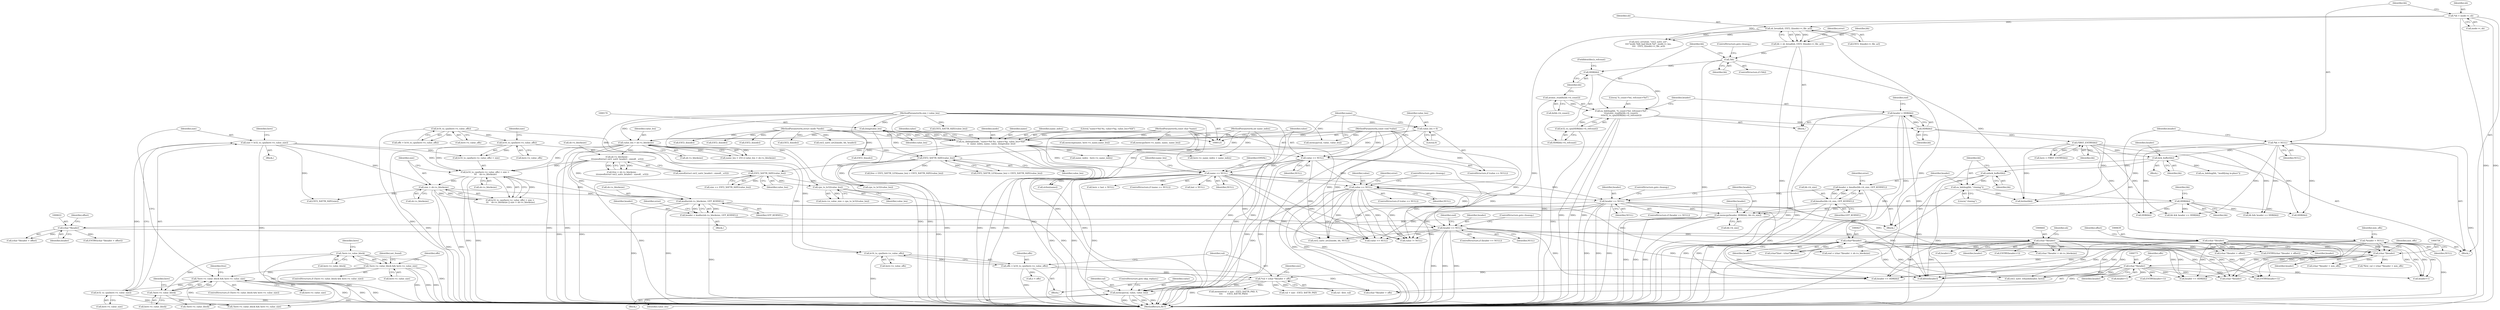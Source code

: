 digraph "0_linux_be0726d33cb8f411945884664924bed3cb8c70ee_10@API" {
"1000802" [label="(Call,memcpy(val, value, value_len))"];
"1000767" [label="(Call,*val = (char *)header + offs)"];
"1000770" [label="(Call,(char *)header)"];
"1000755" [label="(Call,(char *)header)"];
"1000426" [label="(Call,(char*)header)"];
"1000244" [label="(Call,header = HDR(bh))"];
"1000246" [label="(Call,HDR(bh))"];
"1000231" [label="(Call,ea_bdebug(bh, \"b_count=%d, refcount=%d\",\n\t\t\tatomic_read(&(bh->b_count)),\n\t\t\tle32_to_cpu(HDR(bh)->h_refcount)))"];
"1000241" [label="(Call,HDR(bh))"];
"1000228" [label="(Call,!bh)"];
"1000215" [label="(Call,bh = sb_bread(sb, EXT2_I(inode)->i_file_acl))"];
"1000217" [label="(Call,sb_bread(sb, EXT2_I(inode)->i_file_acl))"];
"1000134" [label="(Call,*sb = inode->i_sb)"];
"1000234" [label="(Call,atomic_read(&(bh->b_count)))"];
"1000239" [label="(Call,le32_to_cpu(HDR(bh)->h_refcount))"];
"1000638" [label="(Call,(char *)header)"];
"1000621" [label="(Call,(char *)header)"];
"1000595" [label="(Call,memcpy(header, HDR(bh), bh->b_size))"];
"1000591" [label="(Call,header == NULL)"];
"1000579" [label="(Call,header = kmalloc(bh->b_size, GFP_KERNEL))"];
"1000581" [label="(Call,kmalloc(bh->b_size, GFP_KERNEL))"];
"1000180" [label="(Call,name == NULL)"];
"1000163" [label="(Call,ea_idebug(inode, \"name=%d.%s, value=%p, value_len=%ld\",\n\t\t  name_index, name, value, (long)value_len))"];
"1000126" [label="(MethodParameterIn,struct inode *inode)"];
"1000127" [label="(MethodParameterIn,int name_index)"];
"1000128" [label="(MethodParameterIn,const char *name)"];
"1000129" [label="(MethodParameterIn,const void *value)"];
"1000169" [label="(Call,(long)value_len)"];
"1000130" [label="(MethodParameterIn,size_t value_len)"];
"1000173" [label="(Call,value == NULL)"];
"1000465" [label="(Call,value == NULL)"];
"1000597" [label="(Call,HDR(bh))"];
"1000576" [label="(Call,ea_bdebug(bh, \"cloning\"))"];
"1000574" [label="(Call,unlock_buffer(bh))"];
"1000550" [label="(Call,lock_buffer(bh))"];
"1000291" [label="(Call,FIRST_ENTRY(bh))"];
"1000140" [label="(Call,*bh = NULL)"];
"1000144" [label="(Call,*header = NULL)"];
"1000663" [label="(Call,(char *)header)"];
"1000656" [label="(Call,header == NULL)"];
"1000644" [label="(Call,header = kzalloc(sb->s_blocksize, GFP_KERNEL))"];
"1000646" [label="(Call,kzalloc(sb->s_blocksize, GFP_KERNEL))"];
"1000435" [label="(Call,sb->s_blocksize -\n\t\t\tsizeof(struct ext2_xattr_header) - sizeof(__u32))"];
"1000195" [label="(Call,value_len > sb->s_blocksize)"];
"1000176" [label="(Call,value_len = 0)"];
"1000499" [label="(Call,le16_to_cpu(here->e_value_offs) + size > \n\t\t\t    sb->s_blocksize)"];
"1000501" [label="(Call,le16_to_cpu(here->e_value_offs))"];
"1000323" [label="(Call,le16_to_cpu(here->e_value_offs))"];
"1000491" [label="(Call,size = le32_to_cpu(here->e_value_size))"];
"1000493" [label="(Call,le32_to_cpu(here->e_value_size))"];
"1000481" [label="(Call,!here->e_value_block && here->e_value_size)"];
"1000482" [label="(Call,!here->e_value_block)"];
"1000312" [label="(Call,!here->e_value_block)"];
"1000311" [label="(Call,!here->e_value_block && here->e_value_size)"];
"1000509" [label="(Call,size > sb->s_blocksize)"];
"1000760" [label="(Call,offs = le16_to_cpu(here->e_value_offs))"];
"1000762" [label="(Call,le16_to_cpu(here->e_value_offs))"];
"1000792" [label="(Call,cpu_to_le32(value_len))"];
"1000785" [label="(Call,EXT2_XATTR_SIZE(value_len))"];
"1000533" [label="(Call,EXT2_XATTR_SIZE(value_len))"];
"1000129" [label="(MethodParameterIn,const void *value)"];
"1000233" [label="(Literal,\"b_count=%d, refcount=%d\")"];
"1000980" [label="(Call,ext2_xattr_rehash(header, here))"];
"1000574" [label="(Call,unlock_buffer(bh))"];
"1000770" [label="(Call,(char *)header)"];
"1000620" [label="(Call,(char *)header + offset)"];
"1000763" [label="(Call,here->e_value_offs)"];
"1001019" [label="(MethodReturn,RET)"];
"1000249" [label="(Identifier,end)"];
"1000182" [label="(Identifier,NULL)"];
"1000482" [label="(Call,!here->e_value_block)"];
"1000783" [label="(Call,size == EXT2_XATTR_SIZE(value_len))"];
"1000575" [label="(Identifier,bh)"];
"1000444" [label="(Call,here = last = NULL)"];
"1000598" [label="(Identifier,bh)"];
"1000568" [label="(Block,)"];
"1000911" [label="(Call,cpu_to_le32(value_len))"];
"1000788" [label="(Call,here->e_value_size = cpu_to_le32(value_len))"];
"1000925" [label="(Call,(char *)header)"];
"1000128" [label="(MethodParameterIn,const char *name)"];
"1000168" [label="(Identifier,value)"];
"1000599" [label="(Call,bh->b_size)"];
"1000581" [label="(Call,kmalloc(bh->b_size, GFP_KERNEL))"];
"1000195" [label="(Call,value_len > sb->s_blocksize)"];
"1000988" [label="(Call,HDR(bh))"];
"1000555" [label="(Identifier,header)"];
"1000173" [label="(Call,value == NULL)"];
"1000134" [label="(Call,*sb = inode->i_sb)"];
"1000135" [label="(Identifier,sb)"];
"1000594" [label="(ControlStructure,goto cleanup;)"];
"1000689" [label="(Call,ENTRY(header+1))"];
"1000829" [label="(Call,ENTRY(header+1))"];
"1000241" [label="(Call,HDR(bh))"];
"1000164" [label="(Identifier,inode)"];
"1000592" [label="(Identifier,header)"];
"1000216" [label="(Identifier,bh)"];
"1000321" [label="(Call,offs = le16_to_cpu(here->e_value_offs))"];
"1000658" [label="(Identifier,NULL)"];
"1000757" [label="(Identifier,header)"];
"1000175" [label="(Identifier,NULL)"];
"1000231" [label="(Call,ea_bdebug(bh, \"b_count=%d, refcount=%d\",\n\t\t\tatomic_read(&(bh->b_count)),\n\t\t\tle32_to_cpu(HDR(bh)->h_refcount)))"];
"1000243" [label="(FieldIdentifier,h_refcount)"];
"1000585" [label="(Identifier,GFP_KERNEL)"];
"1001014" [label="(Call,EXT2_I(inode))"];
"1000242" [label="(Identifier,bh)"];
"1000178" [label="(Literal,0)"];
"1000528" [label="(Call,free < EXT2_XATTR_LEN(name_len) + EXT2_XATTR_SIZE(value_len))"];
"1000219" [label="(Call,EXT2_I(inode)->i_file_acl)"];
"1000142" [label="(Identifier,NULL)"];
"1000494" [label="(Call,here->e_value_size)"];
"1000644" [label="(Call,header = kzalloc(sb->s_blocksize, GFP_KERNEL))"];
"1000596" [label="(Identifier,header)"];
"1000171" [label="(Identifier,value_len)"];
"1000652" [label="(Identifier,error)"];
"1000486" [label="(Call,here->e_value_size)"];
"1000792" [label="(Call,cpu_to_le32(value_len))"];
"1000468" [label="(ControlStructure,goto cleanup;)"];
"1000146" [label="(Identifier,NULL)"];
"1000487" [label="(Identifier,here)"];
"1000786" [label="(Identifier,value_len)"];
"1000466" [label="(Identifier,value)"];
"1000812" [label="(Call,val - first_val)"];
"1000803" [label="(Identifier,val)"];
"1000500" [label="(Call,le16_to_cpu(here->e_value_offs) + size)"];
"1000214" [label="(Block,)"];
"1000230" [label="(ControlStructure,goto cleanup;)"];
"1000273" [label="(Call,ext2_error(sb, \"ext2_xattr_set\",\n\t\t\t\t\"inode %ld: bad block %d\", inode->i_ino, \n\t\t\t\t   EXT2_I(inode)->i_file_acl))"];
"1001009" [label="(Call,kfree(header))"];
"1000480" [label="(ControlStructure,if (!here->e_value_block && here->e_value_size))"];
"1000959" [label="(Call,header+1)"];
"1000577" [label="(Identifier,bh)"];
"1000310" [label="(ControlStructure,if (!here->e_value_block && here->e_value_size))"];
"1000662" [label="(Call,(char *)header + sb->s_blocksize)"];
"1000169" [label="(Call,(long)value_len)"];
"1000752" [label="(Call,*first_val = (char *)header + min_offs)"];
"1000641" [label="(Identifier,offset)"];
"1000206" [label="(Call,EXT2_I(inode))"];
"1000356" [label="(Call,memcmp(name, here->e_name,name_len))"];
"1000510" [label="(Identifier,size)"];
"1000324" [label="(Call,here->e_value_offs)"];
"1000501" [label="(Call,le16_to_cpu(here->e_value_offs))"];
"1000483" [label="(Call,here->e_value_block)"];
"1000533" [label="(Call,EXT2_XATTR_SIZE(value_len))"];
"1000467" [label="(Identifier,NULL)"];
"1000643" [label="(Block,)"];
"1000755" [label="(Call,(char *)header)"];
"1000281" [label="(Call,EXT2_I(inode))"];
"1000136" [label="(Call,inode->i_sb)"];
"1000597" [label="(Call,HDR(bh))"];
"1000723" [label="(Call,here->e_name_index = name_index)"];
"1000505" [label="(Identifier,size)"];
"1000640" [label="(Identifier,header)"];
"1000802" [label="(Call,memcpy(val, value, value_len))"];
"1000316" [label="(Call,here->e_value_size)"];
"1000126" [label="(MethodParameterIn,struct inode *inode)"];
"1000968" [label="(Call,HDR(bh))"];
"1000646" [label="(Call,kzalloc(sb->s_blocksize, GFP_KERNEL))"];
"1000966" [label="(Call,header == HDR(bh))"];
"1000229" [label="(Identifier,bh)"];
"1000591" [label="(Call,header == NULL)"];
"1000167" [label="(Identifier,name)"];
"1000576" [label="(Call,ea_bdebug(bh, \"cloning\"))"];
"1000196" [label="(Identifier,value_len)"];
"1000655" [label="(ControlStructure,if (header == NULL))"];
"1000179" [label="(ControlStructure,if (name == NULL))"];
"1000211" [label="(Call,EXT2_I(inode))"];
"1000769" [label="(Call,(char *)header + offs)"];
"1000312" [label="(Call,!here->e_value_block)"];
"1000999" [label="(Call,brelse(bh))"];
"1000742" [label="(Call,!here->e_value_block && here->e_value_size)"];
"1000218" [label="(Identifier,sb)"];
"1000600" [label="(Identifier,bh)"];
"1000758" [label="(Identifier,min_offs)"];
"1000582" [label="(Call,bh->b_size)"];
"1000660" [label="(Call,end = (char *)header + sb->s_blocksize)"];
"1000657" [label="(Identifier,header)"];
"1000227" [label="(ControlStructure,if (!bh))"];
"1000435" [label="(Call,sb->s_blocksize -\n\t\t\tsizeof(struct ext2_xattr_header) - sizeof(__u32))"];
"1000439" [label="(Call,sizeof(struct ext2_xattr_header) - sizeof(__u32))"];
"1000245" [label="(Identifier,header)"];
"1000145" [label="(Identifier,header)"];
"1000234" [label="(Call,atomic_read(&(bh->b_count)))"];
"1000974" [label="(Call,ext2_xattr_set2(inode, bh, NULL))"];
"1000140" [label="(Call,*bh = NULL)"];
"1000493" [label="(Call,le32_to_cpu(here->e_value_size))"];
"1000506" [label="(Call,sb->s_blocksize)"];
"1000551" [label="(Identifier,bh)"];
"1000768" [label="(Identifier,val)"];
"1000580" [label="(Identifier,header)"];
"1000762" [label="(Call,le16_to_cpu(here->e_value_offs))"];
"1000127" [label="(MethodParameterIn,int name_index)"];
"1000621" [label="(Call,(char *)header)"];
"1000867" [label="(Call,value == NULL)"];
"1000172" [label="(ControlStructure,if (value == NULL))"];
"1000185" [label="(Identifier,EINVAL)"];
"1000481" [label="(Call,!here->e_value_block && here->e_value_size)"];
"1000767" [label="(Call,*val = (char *)header + offs)"];
"1000464" [label="(ControlStructure,if (value == NULL))"];
"1000502" [label="(Call,here->e_value_offs)"];
"1000220" [label="(Call,EXT2_I(inode))"];
"1000794" [label="(Call,memset(val + size - EXT2_XATTR_PAD, 0,\n\t\t\t\t       EXT2_XATTR_PAD))"];
"1000422" [label="(Call,(char*)last - (char*)header)"];
"1000994" [label="(Call,ext2_xattr_set2(inode, bh, header))"];
"1000224" [label="(Identifier,error)"];
"1000524" [label="(Identifier,error)"];
"1000793" [label="(Identifier,value_len)"];
"1000578" [label="(Literal,\"cloning\")"];
"1000188" [label="(Call,strlen(name))"];
"1000619" [label="(Call,ENTRY((char *)header + offset))"];
"1000228" [label="(Call,!bh)"];
"1000235" [label="(Call,&(bh->b_count))"];
"1000239" [label="(Call,le32_to_cpu(HDR(bh)->h_refcount))"];
"1000176" [label="(Call,value_len = 0)"];
"1000428" [label="(Identifier,header)"];
"1000795" [label="(Call,val + size - EXT2_XATTR_PAD)"];
"1000180" [label="(Call,name == NULL)"];
"1000787" [label="(Block,)"];
"1000587" [label="(Identifier,error)"];
"1000130" [label="(MethodParameterIn,size_t value_len)"];
"1000465" [label="(Call,value == NULL)"];
"1000667" [label="(Identifier,sb)"];
"1000433" [label="(Call,free = sb->s_blocksize -\n\t\t\tsizeof(struct ext2_xattr_header) - sizeof(__u32))"];
"1000177" [label="(Identifier,value_len)"];
"1000903" [label="(Call,value != NULL)"];
"1000191" [label="(Call,name_len > 255 || value_len > sb->s_blocksize)"];
"1000754" [label="(Call,(char *)header + min_offs)"];
"1000335" [label="(Identifier,not_found)"];
"1000851" [label="(Call,o < offs)"];
"1000498" [label="(Call,le16_to_cpu(here->e_value_offs) + size > \n\t\t\t    sb->s_blocksize || size > sb->s_blocksize)"];
"1000690" [label="(Call,header+1)"];
"1000663" [label="(Call,(char *)header)"];
"1000645" [label="(Identifier,header)"];
"1001005" [label="(Call,header == HDR(bh))"];
"1000291" [label="(Call,FIRST_ENTRY(bh))"];
"1000503" [label="(Identifier,here)"];
"1000743" [label="(Call,!here->e_value_block)"];
"1000550" [label="(Call,lock_buffer(bh))"];
"1000289" [label="(Call,here = FIRST_ENTRY(bh))"];
"1000958" [label="(Call,ENTRY(header+1))"];
"1000187" [label="(Identifier,name_len)"];
"1000595" [label="(Call,memcpy(header, HDR(bh), bh->b_size))"];
"1000181" [label="(Identifier,name)"];
"1000647" [label="(Call,sb->s_blocksize)"];
"1000240" [label="(Call,HDR(bh)->h_refcount)"];
"1000951" [label="(Call,memcpy(val, value, value_len))"];
"1000659" [label="(ControlStructure,goto cleanup;)"];
"1000638" [label="(Call,(char *)header)"];
"1000805" [label="(Identifier,value_len)"];
"1000733" [label="(Call,memcpy(here->e_name, name, name_len))"];
"1000806" [label="(ControlStructure,goto skip_replace;)"];
"1000166" [label="(Identifier,name_index)"];
"1000656" [label="(Call,header == NULL)"];
"1000761" [label="(Identifier,offs)"];
"1000804" [label="(Identifier,value)"];
"1000530" [label="(Call,EXT2_XATTR_LEN(name_len) + EXT2_XATTR_SIZE(value_len))"];
"1000163" [label="(Call,ea_idebug(inode, \"name=%d.%s, value=%p, value_len=%ld\",\n\t\t  name_index, name, value, (long)value_len))"];
"1000217" [label="(Call,sb_bread(sb, EXT2_I(inode)->i_file_acl))"];
"1000919" [label="(Call,EXT2_XATTR_SIZE(value_len))"];
"1000750" [label="(Block,)"];
"1000760" [label="(Call,offs = le16_to_cpu(here->e_value_offs))"];
"1000560" [label="(Call,ea_bdebug(bh, \"modifying in-place\"))"];
"1000534" [label="(Identifier,value_len)"];
"1000579" [label="(Call,header = kmalloc(bh->b_size, GFP_KERNEL))"];
"1000197" [label="(Call,sb->s_blocksize)"];
"1000538" [label="(Block,)"];
"1000153" [label="(Identifier,min_offs)"];
"1000322" [label="(Identifier,offs)"];
"1000637" [label="(Call,(char *)header + offset)"];
"1000446" [label="(Call,last = NULL)"];
"1000650" [label="(Identifier,GFP_KERNEL)"];
"1000132" [label="(Block,)"];
"1000141" [label="(Identifier,bh)"];
"1000511" [label="(Call,sb->s_blocksize)"];
"1000773" [label="(Identifier,offs)"];
"1000174" [label="(Identifier,value)"];
"1000623" [label="(Identifier,header)"];
"1000517" [label="(Call,EXT2_XATTR_SIZE(size))"];
"1000785" [label="(Call,EXT2_XATTR_SIZE(value_len))"];
"1000246" [label="(Call,HDR(bh))"];
"1000499" [label="(Call,le16_to_cpu(here->e_value_offs) + size > \n\t\t\t    sb->s_blocksize)"];
"1000636" [label="(Call,ENTRY((char *)header + offset))"];
"1000520" [label="(Identifier,free)"];
"1000772" [label="(Identifier,header)"];
"1000491" [label="(Call,size = le32_to_cpu(here->e_value_size))"];
"1000830" [label="(Call,header+1)"];
"1000509" [label="(Call,size > sb->s_blocksize)"];
"1000665" [label="(Identifier,header)"];
"1000489" [label="(Block,)"];
"1000436" [label="(Call,sb->s_blocksize)"];
"1000244" [label="(Call,header = HDR(bh))"];
"1000292" [label="(Identifier,bh)"];
"1000604" [label="(Identifier,header)"];
"1000247" [label="(Identifier,bh)"];
"1000593" [label="(Identifier,NULL)"];
"1000776" [label="(Identifier,size)"];
"1000323" [label="(Call,le16_to_cpu(here->e_value_offs))"];
"1000317" [label="(Identifier,here)"];
"1000984" [label="(Call,bh && header == HDR(bh))"];
"1000590" [label="(ControlStructure,if (header == NULL))"];
"1000232" [label="(Identifier,bh)"];
"1000661" [label="(Identifier,end)"];
"1000624" [label="(Identifier,offset)"];
"1000313" [label="(Call,here->e_value_block)"];
"1000144" [label="(Call,*header = NULL)"];
"1000426" [label="(Call,(char*)header)"];
"1000165" [label="(Literal,\"name=%d.%s, value=%p, value_len=%ld\")"];
"1000492" [label="(Identifier,size)"];
"1000311" [label="(Call,!here->e_value_block && here->e_value_size)"];
"1000215" [label="(Call,bh = sb_bread(sb, EXT2_I(inode)->i_file_acl))"];
"1000964" [label="(Call,bh && header == HDR(bh))"];
"1000336" [label="(Call,name_index - here->e_name_index)"];
"1000802" -> "1000787"  [label="AST: "];
"1000802" -> "1000805"  [label="CFG: "];
"1000803" -> "1000802"  [label="AST: "];
"1000804" -> "1000802"  [label="AST: "];
"1000805" -> "1000802"  [label="AST: "];
"1000806" -> "1000802"  [label="CFG: "];
"1000802" -> "1001019"  [label="DDG: "];
"1000802" -> "1001019"  [label="DDG: "];
"1000802" -> "1001019"  [label="DDG: "];
"1000802" -> "1001019"  [label="DDG: "];
"1000767" -> "1000802"  [label="DDG: "];
"1000173" -> "1000802"  [label="DDG: "];
"1000465" -> "1000802"  [label="DDG: "];
"1000129" -> "1000802"  [label="DDG: "];
"1000792" -> "1000802"  [label="DDG: "];
"1000130" -> "1000802"  [label="DDG: "];
"1000767" -> "1000750"  [label="AST: "];
"1000767" -> "1000769"  [label="CFG: "];
"1000768" -> "1000767"  [label="AST: "];
"1000769" -> "1000767"  [label="AST: "];
"1000776" -> "1000767"  [label="CFG: "];
"1000767" -> "1001019"  [label="DDG: "];
"1000770" -> "1000767"  [label="DDG: "];
"1000760" -> "1000767"  [label="DDG: "];
"1000767" -> "1000794"  [label="DDG: "];
"1000767" -> "1000795"  [label="DDG: "];
"1000767" -> "1000812"  [label="DDG: "];
"1000770" -> "1000769"  [label="AST: "];
"1000770" -> "1000772"  [label="CFG: "];
"1000771" -> "1000770"  [label="AST: "];
"1000772" -> "1000770"  [label="AST: "];
"1000773" -> "1000770"  [label="CFG: "];
"1000770" -> "1000769"  [label="DDG: "];
"1000755" -> "1000770"  [label="DDG: "];
"1000770" -> "1000829"  [label="DDG: "];
"1000770" -> "1000830"  [label="DDG: "];
"1000770" -> "1000925"  [label="DDG: "];
"1000770" -> "1000958"  [label="DDG: "];
"1000770" -> "1000959"  [label="DDG: "];
"1000770" -> "1000966"  [label="DDG: "];
"1000770" -> "1000980"  [label="DDG: "];
"1000770" -> "1001005"  [label="DDG: "];
"1000770" -> "1001009"  [label="DDG: "];
"1000755" -> "1000754"  [label="AST: "];
"1000755" -> "1000757"  [label="CFG: "];
"1000756" -> "1000755"  [label="AST: "];
"1000757" -> "1000755"  [label="AST: "];
"1000758" -> "1000755"  [label="CFG: "];
"1000755" -> "1000752"  [label="DDG: "];
"1000755" -> "1000754"  [label="DDG: "];
"1000426" -> "1000755"  [label="DDG: "];
"1000638" -> "1000755"  [label="DDG: "];
"1000144" -> "1000755"  [label="DDG: "];
"1000663" -> "1000755"  [label="DDG: "];
"1000426" -> "1000422"  [label="AST: "];
"1000426" -> "1000428"  [label="CFG: "];
"1000427" -> "1000426"  [label="AST: "];
"1000428" -> "1000426"  [label="AST: "];
"1000422" -> "1000426"  [label="CFG: "];
"1000426" -> "1001019"  [label="DDG: "];
"1000426" -> "1000422"  [label="DDG: "];
"1000244" -> "1000426"  [label="DDG: "];
"1000426" -> "1000925"  [label="DDG: "];
"1000426" -> "1000958"  [label="DDG: "];
"1000426" -> "1000959"  [label="DDG: "];
"1000426" -> "1000966"  [label="DDG: "];
"1000426" -> "1000980"  [label="DDG: "];
"1000426" -> "1001005"  [label="DDG: "];
"1000426" -> "1001009"  [label="DDG: "];
"1000244" -> "1000214"  [label="AST: "];
"1000244" -> "1000246"  [label="CFG: "];
"1000245" -> "1000244"  [label="AST: "];
"1000246" -> "1000244"  [label="AST: "];
"1000249" -> "1000244"  [label="CFG: "];
"1000244" -> "1001019"  [label="DDG: "];
"1000244" -> "1001019"  [label="DDG: "];
"1000246" -> "1000244"  [label="DDG: "];
"1000244" -> "1001005"  [label="DDG: "];
"1000244" -> "1001009"  [label="DDG: "];
"1000246" -> "1000247"  [label="CFG: "];
"1000247" -> "1000246"  [label="AST: "];
"1000231" -> "1000246"  [label="DDG: "];
"1000246" -> "1000291"  [label="DDG: "];
"1000246" -> "1000999"  [label="DDG: "];
"1000231" -> "1000214"  [label="AST: "];
"1000231" -> "1000239"  [label="CFG: "];
"1000232" -> "1000231"  [label="AST: "];
"1000233" -> "1000231"  [label="AST: "];
"1000234" -> "1000231"  [label="AST: "];
"1000239" -> "1000231"  [label="AST: "];
"1000245" -> "1000231"  [label="CFG: "];
"1000231" -> "1001019"  [label="DDG: "];
"1000231" -> "1001019"  [label="DDG: "];
"1000231" -> "1001019"  [label="DDG: "];
"1000241" -> "1000231"  [label="DDG: "];
"1000234" -> "1000231"  [label="DDG: "];
"1000239" -> "1000231"  [label="DDG: "];
"1000241" -> "1000240"  [label="AST: "];
"1000241" -> "1000242"  [label="CFG: "];
"1000242" -> "1000241"  [label="AST: "];
"1000243" -> "1000241"  [label="CFG: "];
"1000228" -> "1000241"  [label="DDG: "];
"1000228" -> "1000227"  [label="AST: "];
"1000228" -> "1000229"  [label="CFG: "];
"1000229" -> "1000228"  [label="AST: "];
"1000230" -> "1000228"  [label="CFG: "];
"1000232" -> "1000228"  [label="CFG: "];
"1000228" -> "1001019"  [label="DDG: "];
"1000215" -> "1000228"  [label="DDG: "];
"1000228" -> "1000999"  [label="DDG: "];
"1000215" -> "1000214"  [label="AST: "];
"1000215" -> "1000217"  [label="CFG: "];
"1000216" -> "1000215"  [label="AST: "];
"1000217" -> "1000215"  [label="AST: "];
"1000224" -> "1000215"  [label="CFG: "];
"1000215" -> "1001019"  [label="DDG: "];
"1000217" -> "1000215"  [label="DDG: "];
"1000217" -> "1000215"  [label="DDG: "];
"1000217" -> "1000219"  [label="CFG: "];
"1000218" -> "1000217"  [label="AST: "];
"1000219" -> "1000217"  [label="AST: "];
"1000217" -> "1001019"  [label="DDG: "];
"1000217" -> "1001019"  [label="DDG: "];
"1000134" -> "1000217"  [label="DDG: "];
"1000217" -> "1000273"  [label="DDG: "];
"1000217" -> "1000273"  [label="DDG: "];
"1000134" -> "1000132"  [label="AST: "];
"1000134" -> "1000136"  [label="CFG: "];
"1000135" -> "1000134"  [label="AST: "];
"1000136" -> "1000134"  [label="AST: "];
"1000141" -> "1000134"  [label="CFG: "];
"1000134" -> "1001019"  [label="DDG: "];
"1000134" -> "1001019"  [label="DDG: "];
"1000134" -> "1000273"  [label="DDG: "];
"1000234" -> "1000235"  [label="CFG: "];
"1000235" -> "1000234"  [label="AST: "];
"1000242" -> "1000234"  [label="CFG: "];
"1000234" -> "1001019"  [label="DDG: "];
"1000239" -> "1000240"  [label="CFG: "];
"1000240" -> "1000239"  [label="AST: "];
"1000239" -> "1001019"  [label="DDG: "];
"1000638" -> "1000637"  [label="AST: "];
"1000638" -> "1000640"  [label="CFG: "];
"1000639" -> "1000638"  [label="AST: "];
"1000640" -> "1000638"  [label="AST: "];
"1000641" -> "1000638"  [label="CFG: "];
"1000638" -> "1000636"  [label="DDG: "];
"1000638" -> "1000637"  [label="DDG: "];
"1000621" -> "1000638"  [label="DDG: "];
"1000638" -> "1000925"  [label="DDG: "];
"1000638" -> "1000958"  [label="DDG: "];
"1000638" -> "1000959"  [label="DDG: "];
"1000638" -> "1000966"  [label="DDG: "];
"1000638" -> "1000980"  [label="DDG: "];
"1000638" -> "1001005"  [label="DDG: "];
"1000638" -> "1001009"  [label="DDG: "];
"1000621" -> "1000620"  [label="AST: "];
"1000621" -> "1000623"  [label="CFG: "];
"1000622" -> "1000621"  [label="AST: "];
"1000623" -> "1000621"  [label="AST: "];
"1000624" -> "1000621"  [label="CFG: "];
"1000621" -> "1000619"  [label="DDG: "];
"1000621" -> "1000620"  [label="DDG: "];
"1000595" -> "1000621"  [label="DDG: "];
"1000595" -> "1000568"  [label="AST: "];
"1000595" -> "1000599"  [label="CFG: "];
"1000596" -> "1000595"  [label="AST: "];
"1000597" -> "1000595"  [label="AST: "];
"1000599" -> "1000595"  [label="AST: "];
"1000604" -> "1000595"  [label="CFG: "];
"1000595" -> "1001019"  [label="DDG: "];
"1000595" -> "1001019"  [label="DDG: "];
"1000595" -> "1001019"  [label="DDG: "];
"1000591" -> "1000595"  [label="DDG: "];
"1000597" -> "1000595"  [label="DDG: "];
"1000581" -> "1000595"  [label="DDG: "];
"1000591" -> "1000590"  [label="AST: "];
"1000591" -> "1000593"  [label="CFG: "];
"1000592" -> "1000591"  [label="AST: "];
"1000593" -> "1000591"  [label="AST: "];
"1000594" -> "1000591"  [label="CFG: "];
"1000596" -> "1000591"  [label="CFG: "];
"1000591" -> "1001019"  [label="DDG: "];
"1000591" -> "1001019"  [label="DDG: "];
"1000591" -> "1001019"  [label="DDG: "];
"1000579" -> "1000591"  [label="DDG: "];
"1000180" -> "1000591"  [label="DDG: "];
"1000465" -> "1000591"  [label="DDG: "];
"1000591" -> "1000867"  [label="DDG: "];
"1000591" -> "1000903"  [label="DDG: "];
"1000591" -> "1000974"  [label="DDG: "];
"1000591" -> "1001005"  [label="DDG: "];
"1000591" -> "1001009"  [label="DDG: "];
"1000579" -> "1000568"  [label="AST: "];
"1000579" -> "1000581"  [label="CFG: "];
"1000580" -> "1000579"  [label="AST: "];
"1000581" -> "1000579"  [label="AST: "];
"1000587" -> "1000579"  [label="CFG: "];
"1000579" -> "1001019"  [label="DDG: "];
"1000581" -> "1000579"  [label="DDG: "];
"1000581" -> "1000579"  [label="DDG: "];
"1000581" -> "1000585"  [label="CFG: "];
"1000582" -> "1000581"  [label="AST: "];
"1000585" -> "1000581"  [label="AST: "];
"1000581" -> "1001019"  [label="DDG: "];
"1000581" -> "1001019"  [label="DDG: "];
"1000180" -> "1000179"  [label="AST: "];
"1000180" -> "1000182"  [label="CFG: "];
"1000181" -> "1000180"  [label="AST: "];
"1000182" -> "1000180"  [label="AST: "];
"1000185" -> "1000180"  [label="CFG: "];
"1000187" -> "1000180"  [label="CFG: "];
"1000180" -> "1001019"  [label="DDG: "];
"1000180" -> "1001019"  [label="DDG: "];
"1000180" -> "1001019"  [label="DDG: "];
"1000163" -> "1000180"  [label="DDG: "];
"1000128" -> "1000180"  [label="DDG: "];
"1000173" -> "1000180"  [label="DDG: "];
"1000180" -> "1000188"  [label="DDG: "];
"1000180" -> "1000444"  [label="DDG: "];
"1000180" -> "1000446"  [label="DDG: "];
"1000180" -> "1000465"  [label="DDG: "];
"1000180" -> "1000656"  [label="DDG: "];
"1000180" -> "1000867"  [label="DDG: "];
"1000180" -> "1000903"  [label="DDG: "];
"1000180" -> "1000974"  [label="DDG: "];
"1000163" -> "1000132"  [label="AST: "];
"1000163" -> "1000169"  [label="CFG: "];
"1000164" -> "1000163"  [label="AST: "];
"1000165" -> "1000163"  [label="AST: "];
"1000166" -> "1000163"  [label="AST: "];
"1000167" -> "1000163"  [label="AST: "];
"1000168" -> "1000163"  [label="AST: "];
"1000169" -> "1000163"  [label="AST: "];
"1000174" -> "1000163"  [label="CFG: "];
"1000163" -> "1001019"  [label="DDG: "];
"1000163" -> "1001019"  [label="DDG: "];
"1000163" -> "1001019"  [label="DDG: "];
"1000163" -> "1001019"  [label="DDG: "];
"1000126" -> "1000163"  [label="DDG: "];
"1000127" -> "1000163"  [label="DDG: "];
"1000128" -> "1000163"  [label="DDG: "];
"1000129" -> "1000163"  [label="DDG: "];
"1000169" -> "1000163"  [label="DDG: "];
"1000163" -> "1000173"  [label="DDG: "];
"1000163" -> "1000206"  [label="DDG: "];
"1000163" -> "1000336"  [label="DDG: "];
"1000163" -> "1000723"  [label="DDG: "];
"1000126" -> "1000125"  [label="AST: "];
"1000126" -> "1001019"  [label="DDG: "];
"1000126" -> "1000206"  [label="DDG: "];
"1000126" -> "1000211"  [label="DDG: "];
"1000126" -> "1000220"  [label="DDG: "];
"1000126" -> "1000281"  [label="DDG: "];
"1000126" -> "1000974"  [label="DDG: "];
"1000126" -> "1000994"  [label="DDG: "];
"1000126" -> "1001014"  [label="DDG: "];
"1000127" -> "1000125"  [label="AST: "];
"1000127" -> "1001019"  [label="DDG: "];
"1000127" -> "1000336"  [label="DDG: "];
"1000127" -> "1000723"  [label="DDG: "];
"1000128" -> "1000125"  [label="AST: "];
"1000128" -> "1001019"  [label="DDG: "];
"1000128" -> "1000188"  [label="DDG: "];
"1000128" -> "1000356"  [label="DDG: "];
"1000128" -> "1000733"  [label="DDG: "];
"1000129" -> "1000125"  [label="AST: "];
"1000129" -> "1001019"  [label="DDG: "];
"1000129" -> "1000173"  [label="DDG: "];
"1000129" -> "1000465"  [label="DDG: "];
"1000129" -> "1000867"  [label="DDG: "];
"1000129" -> "1000903"  [label="DDG: "];
"1000129" -> "1000951"  [label="DDG: "];
"1000169" -> "1000171"  [label="CFG: "];
"1000170" -> "1000169"  [label="AST: "];
"1000171" -> "1000169"  [label="AST: "];
"1000169" -> "1001019"  [label="DDG: "];
"1000130" -> "1000169"  [label="DDG: "];
"1000169" -> "1000195"  [label="DDG: "];
"1000169" -> "1000533"  [label="DDG: "];
"1000130" -> "1000125"  [label="AST: "];
"1000130" -> "1001019"  [label="DDG: "];
"1000130" -> "1000176"  [label="DDG: "];
"1000130" -> "1000195"  [label="DDG: "];
"1000130" -> "1000533"  [label="DDG: "];
"1000130" -> "1000785"  [label="DDG: "];
"1000130" -> "1000792"  [label="DDG: "];
"1000130" -> "1000911"  [label="DDG: "];
"1000130" -> "1000919"  [label="DDG: "];
"1000130" -> "1000951"  [label="DDG: "];
"1000173" -> "1000172"  [label="AST: "];
"1000173" -> "1000175"  [label="CFG: "];
"1000174" -> "1000173"  [label="AST: "];
"1000175" -> "1000173"  [label="AST: "];
"1000177" -> "1000173"  [label="CFG: "];
"1000181" -> "1000173"  [label="CFG: "];
"1000173" -> "1001019"  [label="DDG: "];
"1000173" -> "1001019"  [label="DDG: "];
"1000173" -> "1000465"  [label="DDG: "];
"1000173" -> "1000867"  [label="DDG: "];
"1000173" -> "1000903"  [label="DDG: "];
"1000465" -> "1000464"  [label="AST: "];
"1000465" -> "1000467"  [label="CFG: "];
"1000466" -> "1000465"  [label="AST: "];
"1000467" -> "1000465"  [label="AST: "];
"1000468" -> "1000465"  [label="CFG: "];
"1000524" -> "1000465"  [label="CFG: "];
"1000465" -> "1001019"  [label="DDG: "];
"1000465" -> "1001019"  [label="DDG: "];
"1000465" -> "1001019"  [label="DDG: "];
"1000465" -> "1000656"  [label="DDG: "];
"1000465" -> "1000867"  [label="DDG: "];
"1000465" -> "1000867"  [label="DDG: "];
"1000465" -> "1000903"  [label="DDG: "];
"1000465" -> "1000903"  [label="DDG: "];
"1000465" -> "1000974"  [label="DDG: "];
"1000597" -> "1000598"  [label="CFG: "];
"1000598" -> "1000597"  [label="AST: "];
"1000600" -> "1000597"  [label="CFG: "];
"1000576" -> "1000597"  [label="DDG: "];
"1000597" -> "1000964"  [label="DDG: "];
"1000597" -> "1000968"  [label="DDG: "];
"1000597" -> "1000984"  [label="DDG: "];
"1000597" -> "1000988"  [label="DDG: "];
"1000576" -> "1000568"  [label="AST: "];
"1000576" -> "1000578"  [label="CFG: "];
"1000577" -> "1000576"  [label="AST: "];
"1000578" -> "1000576"  [label="AST: "];
"1000580" -> "1000576"  [label="CFG: "];
"1000576" -> "1001019"  [label="DDG: "];
"1000574" -> "1000576"  [label="DDG: "];
"1000576" -> "1000999"  [label="DDG: "];
"1000574" -> "1000568"  [label="AST: "];
"1000574" -> "1000575"  [label="CFG: "];
"1000575" -> "1000574"  [label="AST: "];
"1000577" -> "1000574"  [label="CFG: "];
"1000574" -> "1001019"  [label="DDG: "];
"1000550" -> "1000574"  [label="DDG: "];
"1000550" -> "1000538"  [label="AST: "];
"1000550" -> "1000551"  [label="CFG: "];
"1000551" -> "1000550"  [label="AST: "];
"1000555" -> "1000550"  [label="CFG: "];
"1000550" -> "1001019"  [label="DDG: "];
"1000291" -> "1000550"  [label="DDG: "];
"1000140" -> "1000550"  [label="DDG: "];
"1000550" -> "1000560"  [label="DDG: "];
"1000291" -> "1000289"  [label="AST: "];
"1000291" -> "1000292"  [label="CFG: "];
"1000292" -> "1000291"  [label="AST: "];
"1000289" -> "1000291"  [label="CFG: "];
"1000291" -> "1000289"  [label="DDG: "];
"1000291" -> "1000964"  [label="DDG: "];
"1000291" -> "1000968"  [label="DDG: "];
"1000291" -> "1000984"  [label="DDG: "];
"1000291" -> "1000988"  [label="DDG: "];
"1000291" -> "1000999"  [label="DDG: "];
"1000140" -> "1000132"  [label="AST: "];
"1000140" -> "1000142"  [label="CFG: "];
"1000141" -> "1000140"  [label="AST: "];
"1000142" -> "1000140"  [label="AST: "];
"1000145" -> "1000140"  [label="CFG: "];
"1000140" -> "1001019"  [label="DDG: "];
"1000140" -> "1000964"  [label="DDG: "];
"1000140" -> "1000968"  [label="DDG: "];
"1000140" -> "1000984"  [label="DDG: "];
"1000140" -> "1000988"  [label="DDG: "];
"1000140" -> "1000999"  [label="DDG: "];
"1000144" -> "1000132"  [label="AST: "];
"1000144" -> "1000146"  [label="CFG: "];
"1000145" -> "1000144"  [label="AST: "];
"1000146" -> "1000144"  [label="AST: "];
"1000153" -> "1000144"  [label="CFG: "];
"1000144" -> "1001019"  [label="DDG: "];
"1000144" -> "1000925"  [label="DDG: "];
"1000144" -> "1000958"  [label="DDG: "];
"1000144" -> "1000959"  [label="DDG: "];
"1000144" -> "1000966"  [label="DDG: "];
"1000144" -> "1000980"  [label="DDG: "];
"1000144" -> "1001005"  [label="DDG: "];
"1000144" -> "1001009"  [label="DDG: "];
"1000663" -> "1000662"  [label="AST: "];
"1000663" -> "1000665"  [label="CFG: "];
"1000664" -> "1000663"  [label="AST: "];
"1000665" -> "1000663"  [label="AST: "];
"1000667" -> "1000663"  [label="CFG: "];
"1000663" -> "1000660"  [label="DDG: "];
"1000663" -> "1000662"  [label="DDG: "];
"1000656" -> "1000663"  [label="DDG: "];
"1000663" -> "1000689"  [label="DDG: "];
"1000663" -> "1000690"  [label="DDG: "];
"1000663" -> "1000925"  [label="DDG: "];
"1000663" -> "1000958"  [label="DDG: "];
"1000663" -> "1000959"  [label="DDG: "];
"1000663" -> "1000966"  [label="DDG: "];
"1000663" -> "1000980"  [label="DDG: "];
"1000663" -> "1001005"  [label="DDG: "];
"1000663" -> "1001009"  [label="DDG: "];
"1000656" -> "1000655"  [label="AST: "];
"1000656" -> "1000658"  [label="CFG: "];
"1000657" -> "1000656"  [label="AST: "];
"1000658" -> "1000656"  [label="AST: "];
"1000659" -> "1000656"  [label="CFG: "];
"1000661" -> "1000656"  [label="CFG: "];
"1000656" -> "1001019"  [label="DDG: "];
"1000656" -> "1001019"  [label="DDG: "];
"1000656" -> "1001019"  [label="DDG: "];
"1000644" -> "1000656"  [label="DDG: "];
"1000656" -> "1000867"  [label="DDG: "];
"1000656" -> "1000903"  [label="DDG: "];
"1000656" -> "1000974"  [label="DDG: "];
"1000656" -> "1001005"  [label="DDG: "];
"1000656" -> "1001009"  [label="DDG: "];
"1000644" -> "1000643"  [label="AST: "];
"1000644" -> "1000646"  [label="CFG: "];
"1000645" -> "1000644"  [label="AST: "];
"1000646" -> "1000644"  [label="AST: "];
"1000652" -> "1000644"  [label="CFG: "];
"1000644" -> "1001019"  [label="DDG: "];
"1000646" -> "1000644"  [label="DDG: "];
"1000646" -> "1000644"  [label="DDG: "];
"1000646" -> "1000650"  [label="CFG: "];
"1000647" -> "1000646"  [label="AST: "];
"1000650" -> "1000646"  [label="AST: "];
"1000646" -> "1001019"  [label="DDG: "];
"1000646" -> "1001019"  [label="DDG: "];
"1000435" -> "1000646"  [label="DDG: "];
"1000499" -> "1000646"  [label="DDG: "];
"1000509" -> "1000646"  [label="DDG: "];
"1000195" -> "1000646"  [label="DDG: "];
"1000646" -> "1000660"  [label="DDG: "];
"1000646" -> "1000662"  [label="DDG: "];
"1000435" -> "1000433"  [label="AST: "];
"1000435" -> "1000439"  [label="CFG: "];
"1000436" -> "1000435"  [label="AST: "];
"1000439" -> "1000435"  [label="AST: "];
"1000433" -> "1000435"  [label="CFG: "];
"1000435" -> "1001019"  [label="DDG: "];
"1000435" -> "1001019"  [label="DDG: "];
"1000435" -> "1000433"  [label="DDG: "];
"1000435" -> "1000433"  [label="DDG: "];
"1000195" -> "1000435"  [label="DDG: "];
"1000435" -> "1000499"  [label="DDG: "];
"1000195" -> "1000191"  [label="AST: "];
"1000195" -> "1000197"  [label="CFG: "];
"1000196" -> "1000195"  [label="AST: "];
"1000197" -> "1000195"  [label="AST: "];
"1000191" -> "1000195"  [label="CFG: "];
"1000195" -> "1001019"  [label="DDG: "];
"1000195" -> "1001019"  [label="DDG: "];
"1000195" -> "1000191"  [label="DDG: "];
"1000195" -> "1000191"  [label="DDG: "];
"1000176" -> "1000195"  [label="DDG: "];
"1000195" -> "1000499"  [label="DDG: "];
"1000195" -> "1000533"  [label="DDG: "];
"1000176" -> "1000172"  [label="AST: "];
"1000176" -> "1000178"  [label="CFG: "];
"1000177" -> "1000176"  [label="AST: "];
"1000178" -> "1000176"  [label="AST: "];
"1000181" -> "1000176"  [label="CFG: "];
"1000176" -> "1001019"  [label="DDG: "];
"1000176" -> "1000533"  [label="DDG: "];
"1000499" -> "1000498"  [label="AST: "];
"1000499" -> "1000506"  [label="CFG: "];
"1000500" -> "1000499"  [label="AST: "];
"1000506" -> "1000499"  [label="AST: "];
"1000510" -> "1000499"  [label="CFG: "];
"1000498" -> "1000499"  [label="CFG: "];
"1000499" -> "1001019"  [label="DDG: "];
"1000499" -> "1001019"  [label="DDG: "];
"1000499" -> "1000498"  [label="DDG: "];
"1000499" -> "1000498"  [label="DDG: "];
"1000501" -> "1000499"  [label="DDG: "];
"1000491" -> "1000499"  [label="DDG: "];
"1000499" -> "1000509"  [label="DDG: "];
"1000501" -> "1000500"  [label="AST: "];
"1000501" -> "1000502"  [label="CFG: "];
"1000502" -> "1000501"  [label="AST: "];
"1000505" -> "1000501"  [label="CFG: "];
"1000501" -> "1001019"  [label="DDG: "];
"1000501" -> "1000500"  [label="DDG: "];
"1000323" -> "1000501"  [label="DDG: "];
"1000501" -> "1000762"  [label="DDG: "];
"1000323" -> "1000321"  [label="AST: "];
"1000323" -> "1000324"  [label="CFG: "];
"1000324" -> "1000323"  [label="AST: "];
"1000321" -> "1000323"  [label="CFG: "];
"1000323" -> "1001019"  [label="DDG: "];
"1000323" -> "1000321"  [label="DDG: "];
"1000323" -> "1000762"  [label="DDG: "];
"1000491" -> "1000489"  [label="AST: "];
"1000491" -> "1000493"  [label="CFG: "];
"1000492" -> "1000491"  [label="AST: "];
"1000493" -> "1000491"  [label="AST: "];
"1000503" -> "1000491"  [label="CFG: "];
"1000491" -> "1001019"  [label="DDG: "];
"1000493" -> "1000491"  [label="DDG: "];
"1000491" -> "1000500"  [label="DDG: "];
"1000491" -> "1000509"  [label="DDG: "];
"1000491" -> "1000517"  [label="DDG: "];
"1000493" -> "1000494"  [label="CFG: "];
"1000494" -> "1000493"  [label="AST: "];
"1000493" -> "1001019"  [label="DDG: "];
"1000481" -> "1000493"  [label="DDG: "];
"1000493" -> "1000742"  [label="DDG: "];
"1000481" -> "1000480"  [label="AST: "];
"1000481" -> "1000482"  [label="CFG: "];
"1000481" -> "1000486"  [label="CFG: "];
"1000482" -> "1000481"  [label="AST: "];
"1000486" -> "1000481"  [label="AST: "];
"1000492" -> "1000481"  [label="CFG: "];
"1000520" -> "1000481"  [label="CFG: "];
"1000481" -> "1001019"  [label="DDG: "];
"1000481" -> "1001019"  [label="DDG: "];
"1000481" -> "1001019"  [label="DDG: "];
"1000482" -> "1000481"  [label="DDG: "];
"1000311" -> "1000481"  [label="DDG: "];
"1000481" -> "1000742"  [label="DDG: "];
"1000482" -> "1000483"  [label="CFG: "];
"1000483" -> "1000482"  [label="AST: "];
"1000487" -> "1000482"  [label="CFG: "];
"1000482" -> "1001019"  [label="DDG: "];
"1000312" -> "1000482"  [label="DDG: "];
"1000482" -> "1000743"  [label="DDG: "];
"1000312" -> "1000311"  [label="AST: "];
"1000312" -> "1000313"  [label="CFG: "];
"1000313" -> "1000312"  [label="AST: "];
"1000317" -> "1000312"  [label="CFG: "];
"1000311" -> "1000312"  [label="CFG: "];
"1000312" -> "1001019"  [label="DDG: "];
"1000312" -> "1000311"  [label="DDG: "];
"1000312" -> "1000743"  [label="DDG: "];
"1000311" -> "1000310"  [label="AST: "];
"1000311" -> "1000316"  [label="CFG: "];
"1000316" -> "1000311"  [label="AST: "];
"1000322" -> "1000311"  [label="CFG: "];
"1000335" -> "1000311"  [label="CFG: "];
"1000311" -> "1001019"  [label="DDG: "];
"1000311" -> "1001019"  [label="DDG: "];
"1000311" -> "1001019"  [label="DDG: "];
"1000311" -> "1000742"  [label="DDG: "];
"1000509" -> "1000498"  [label="AST: "];
"1000509" -> "1000511"  [label="CFG: "];
"1000510" -> "1000509"  [label="AST: "];
"1000511" -> "1000509"  [label="AST: "];
"1000498" -> "1000509"  [label="CFG: "];
"1000509" -> "1001019"  [label="DDG: "];
"1000509" -> "1001019"  [label="DDG: "];
"1000509" -> "1000498"  [label="DDG: "];
"1000509" -> "1000498"  [label="DDG: "];
"1000509" -> "1000517"  [label="DDG: "];
"1000760" -> "1000750"  [label="AST: "];
"1000760" -> "1000762"  [label="CFG: "];
"1000761" -> "1000760"  [label="AST: "];
"1000762" -> "1000760"  [label="AST: "];
"1000768" -> "1000760"  [label="CFG: "];
"1000760" -> "1001019"  [label="DDG: "];
"1000762" -> "1000760"  [label="DDG: "];
"1000760" -> "1000769"  [label="DDG: "];
"1000760" -> "1000851"  [label="DDG: "];
"1000762" -> "1000763"  [label="CFG: "];
"1000763" -> "1000762"  [label="AST: "];
"1000762" -> "1001019"  [label="DDG: "];
"1000792" -> "1000788"  [label="AST: "];
"1000792" -> "1000793"  [label="CFG: "];
"1000793" -> "1000792"  [label="AST: "];
"1000788" -> "1000792"  [label="CFG: "];
"1000792" -> "1000788"  [label="DDG: "];
"1000785" -> "1000792"  [label="DDG: "];
"1000785" -> "1000783"  [label="AST: "];
"1000785" -> "1000786"  [label="CFG: "];
"1000786" -> "1000785"  [label="AST: "];
"1000783" -> "1000785"  [label="CFG: "];
"1000785" -> "1001019"  [label="DDG: "];
"1000785" -> "1000783"  [label="DDG: "];
"1000533" -> "1000785"  [label="DDG: "];
"1000785" -> "1000911"  [label="DDG: "];
"1000533" -> "1000530"  [label="AST: "];
"1000533" -> "1000534"  [label="CFG: "];
"1000534" -> "1000533"  [label="AST: "];
"1000530" -> "1000533"  [label="CFG: "];
"1000533" -> "1001019"  [label="DDG: "];
"1000533" -> "1000528"  [label="DDG: "];
"1000533" -> "1000530"  [label="DDG: "];
"1000533" -> "1000911"  [label="DDG: "];
}
